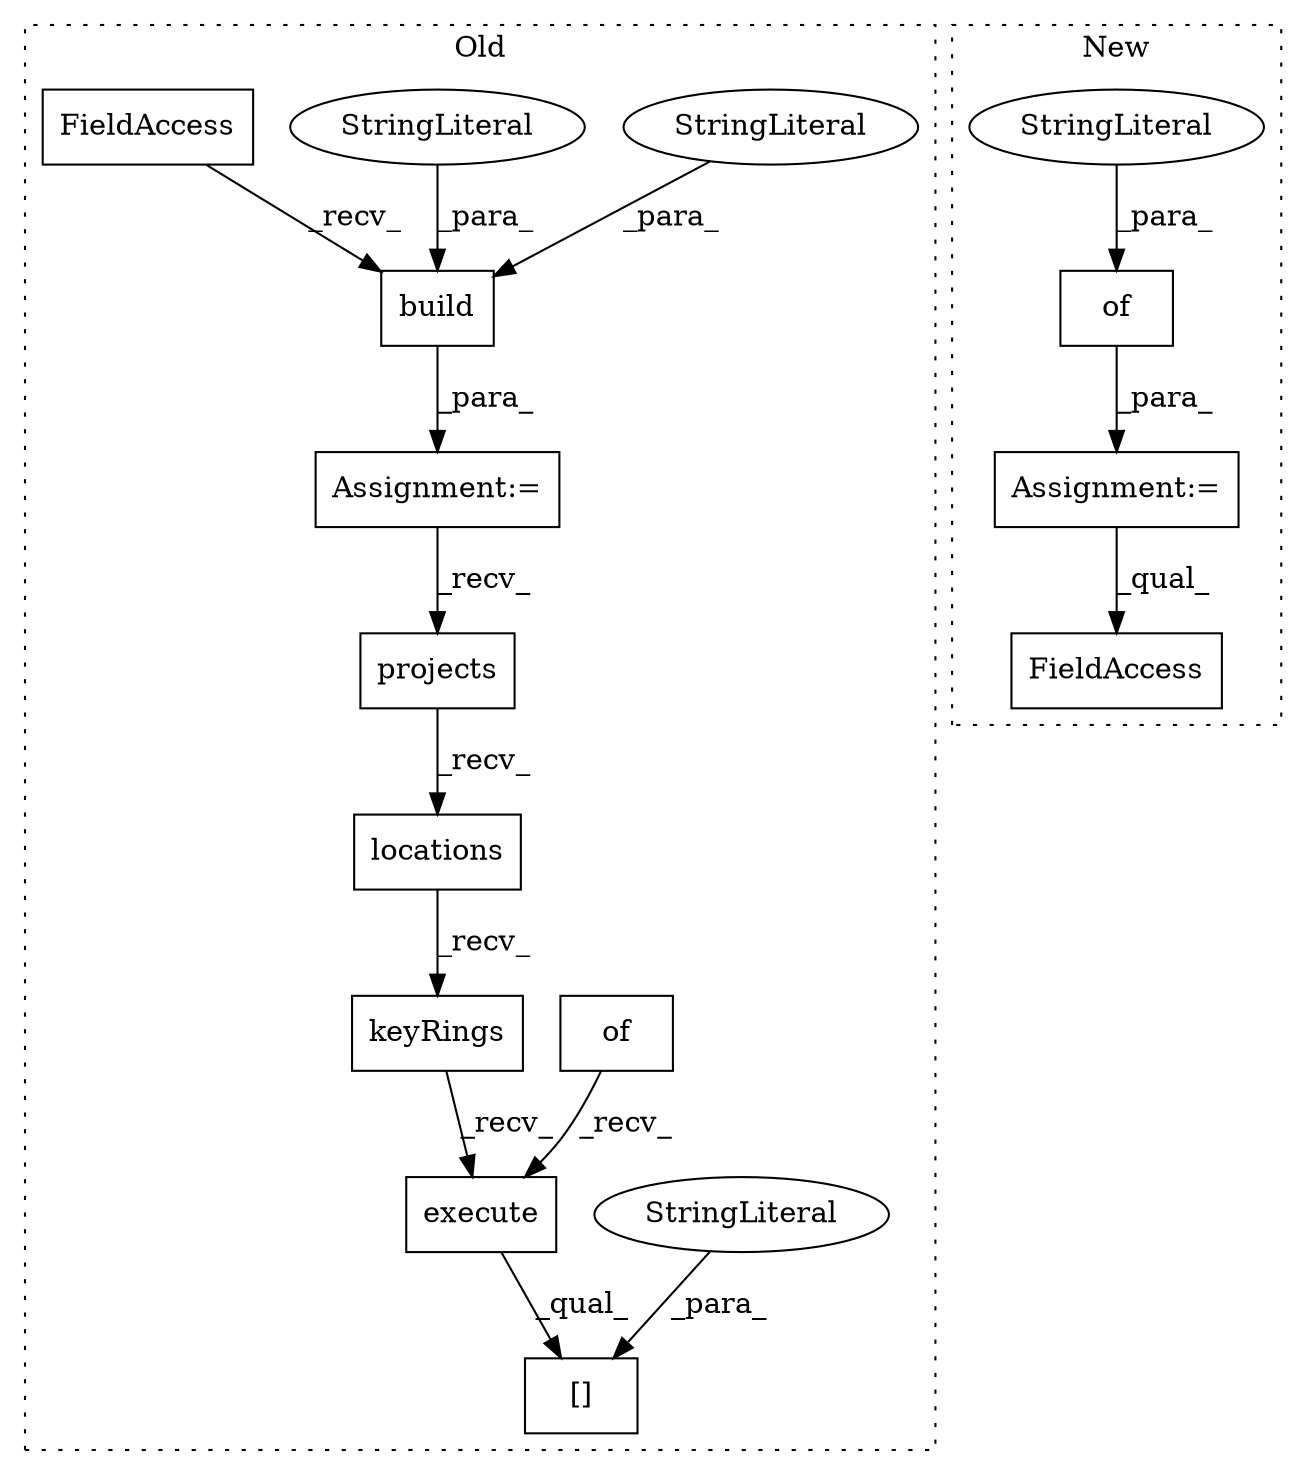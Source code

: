 digraph G {
subgraph cluster0 {
1 [label="locations" a="32" s="452" l="11" shape="box"];
3 [label="projects" a="32" s="441" l="10" shape="box"];
6 [label="execute" a="32" s="533" l="9" shape="box"];
7 [label="of" a="32" s="493" l="4" shape="box"];
8 [label="[]" a="2" s="583,598" l="9,1" shape="box"];
9 [label="StringLiteral" a="45" s="592" l="6" shape="ellipse"];
10 [label="build" a="32" s="324,345" l="6,1" shape="box"];
11 [label="StringLiteral" a="45" s="330" l="10" shape="ellipse"];
12 [label="StringLiteral" a="45" s="341" l="4" shape="ellipse"];
13 [label="FieldAccess" a="22" s="298" l="25" shape="box"];
15 [label="Assignment:=" a="7" s="297" l="1" shape="box"];
16 [label="keyRings" a="32" s="464" l="10" shape="box"];
label = "Old";
style="dotted";
}
subgraph cluster1 {
2 [label="of" a="32" s="482,504" l="3,1" shape="box"];
4 [label="FieldAccess" a="22" s="611" l="13" shape="box"];
5 [label="StringLiteral" a="45" s="485" l="6" shape="ellipse"];
14 [label="Assignment:=" a="7" s="519" l="1" shape="box"];
label = "New";
style="dotted";
}
1 -> 16 [label="_recv_"];
2 -> 14 [label="_para_"];
3 -> 1 [label="_recv_"];
5 -> 2 [label="_para_"];
6 -> 8 [label="_qual_"];
7 -> 6 [label="_recv_"];
9 -> 8 [label="_para_"];
10 -> 15 [label="_para_"];
11 -> 10 [label="_para_"];
12 -> 10 [label="_para_"];
13 -> 10 [label="_recv_"];
14 -> 4 [label="_qual_"];
15 -> 3 [label="_recv_"];
16 -> 6 [label="_recv_"];
}